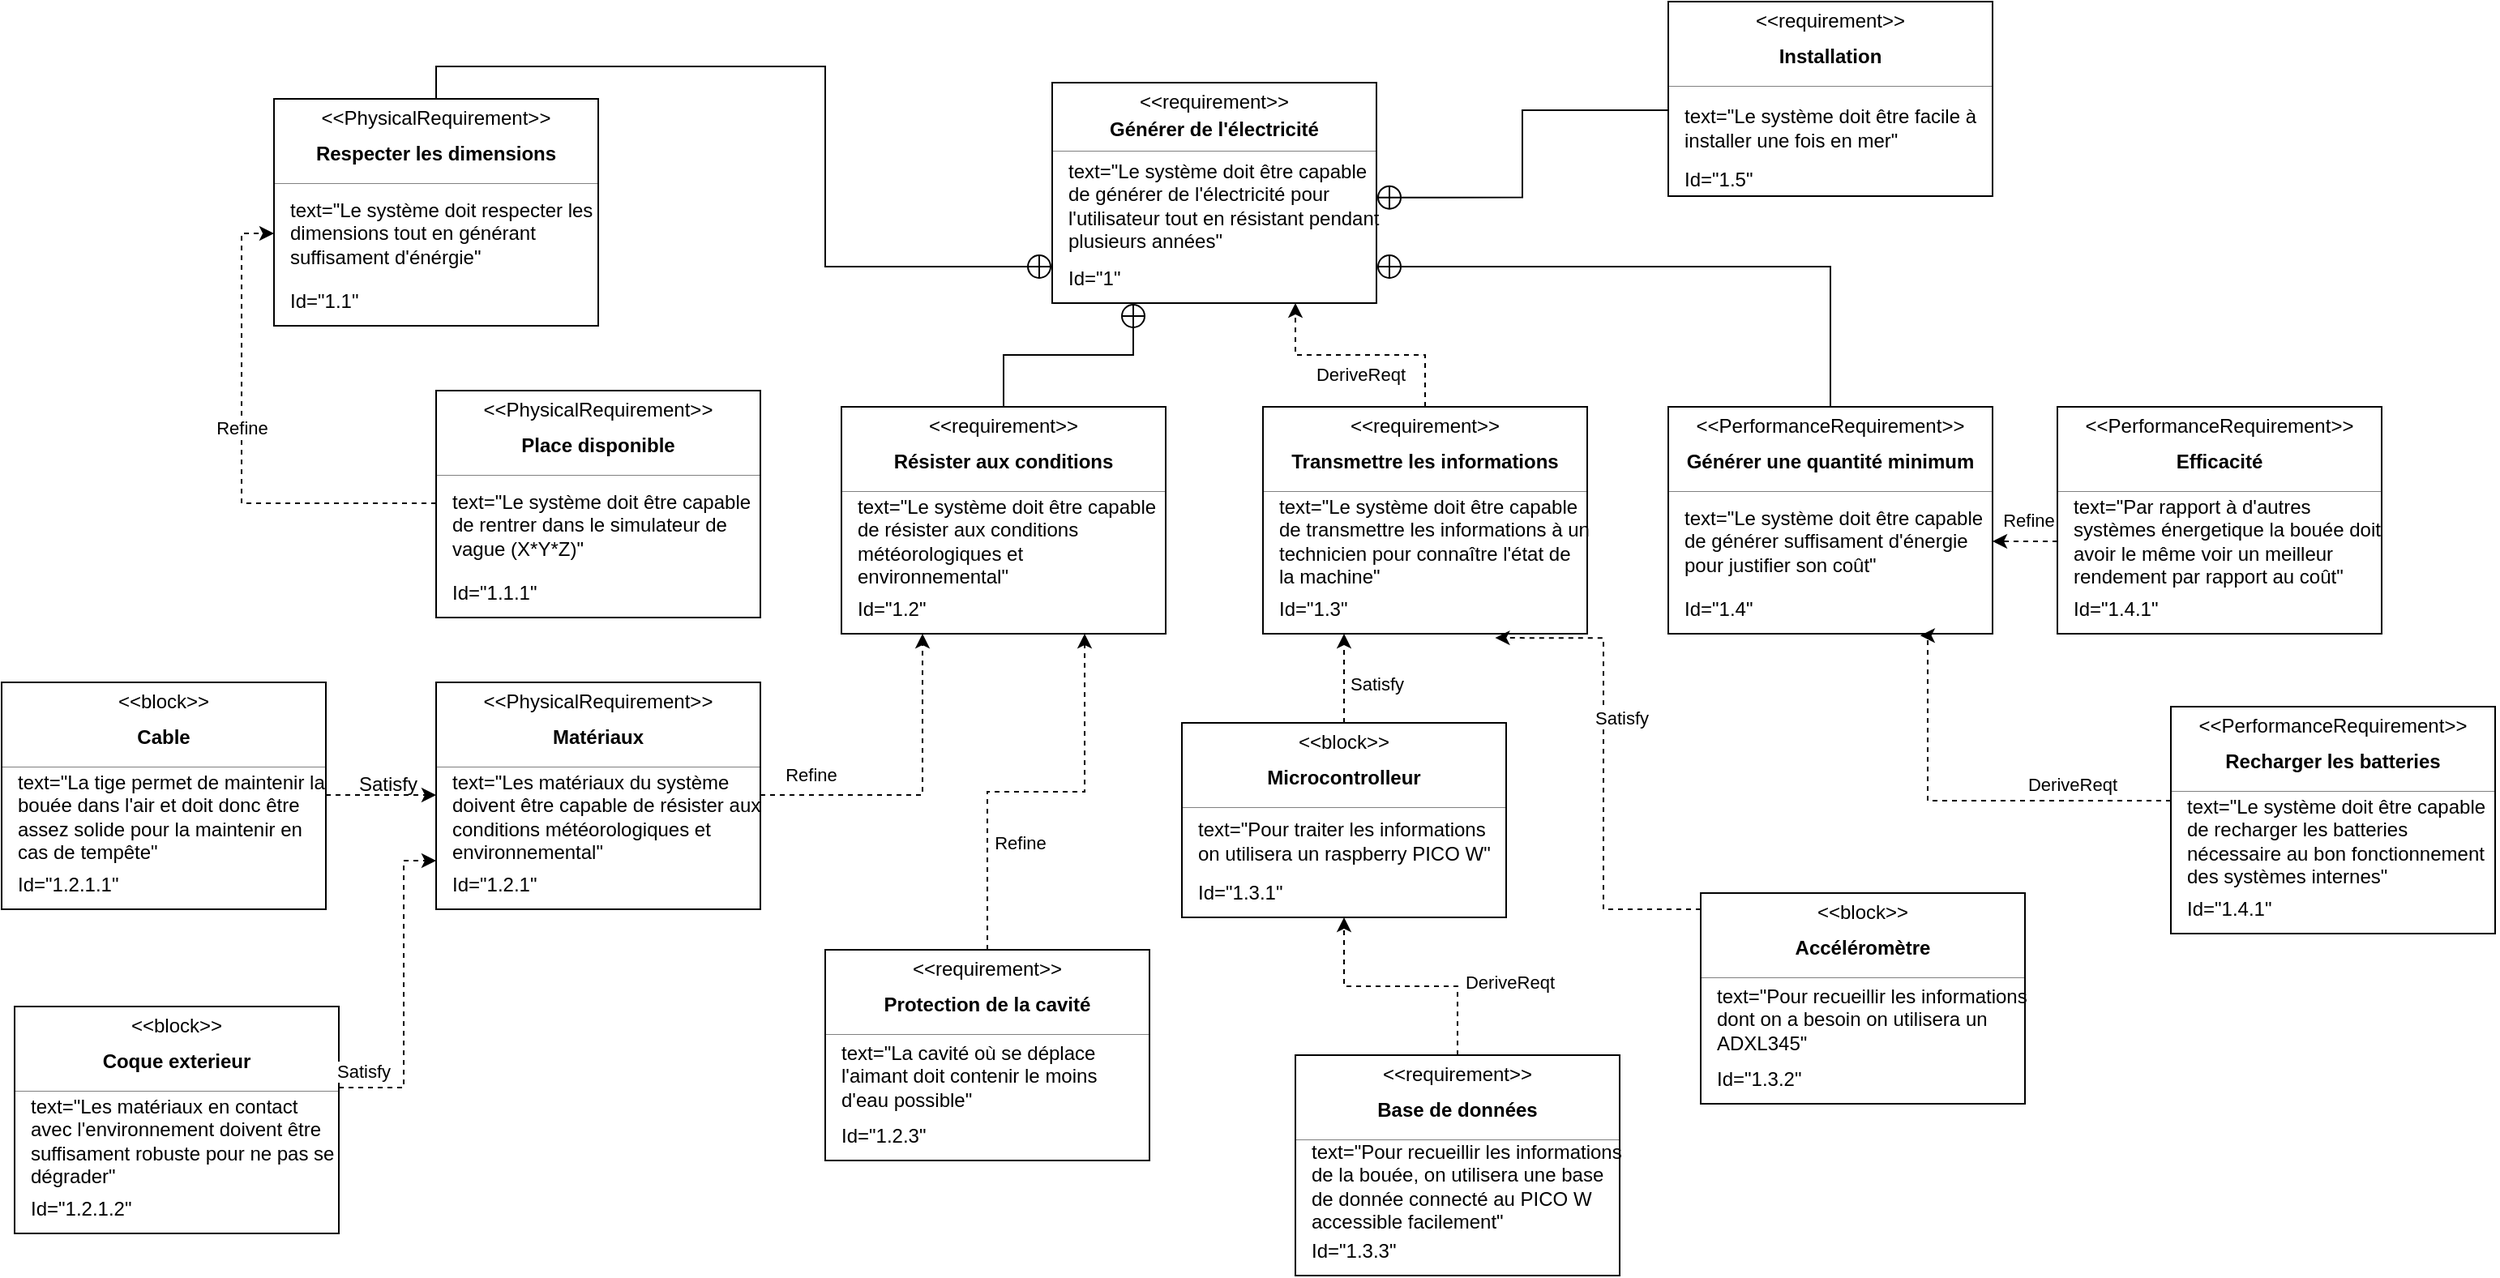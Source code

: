 <mxfile version="26.2.4">
  <diagram name="Page-1" id="YE_HQxmWjEO1Y7BAYPPF">
    <mxGraphModel dx="2788" dy="975" grid="1" gridSize="10" guides="1" tooltips="1" connect="1" arrows="1" fold="1" page="1" pageScale="1" pageWidth="827" pageHeight="1169" math="0" shadow="0">
      <root>
        <mxCell id="0" />
        <mxCell id="1" parent="0" />
        <mxCell id="1VgsUQ58sX3mkb50u65D-6" value="" style="fontStyle=1;align=center;verticalAlign=middle;childLayout=stackLayout;horizontal=1;horizontalStack=0;resizeParent=1;resizeParentMax=0;resizeLast=0;marginBottom=0;" parent="1" vertex="1">
          <mxGeometry x="280" y="50" width="200" height="136" as="geometry" />
        </mxCell>
        <mxCell id="1VgsUQ58sX3mkb50u65D-7" value="&amp;lt;&amp;lt;requirement&amp;gt;&amp;gt;" style="html=1;align=center;spacing=0;verticalAlign=middle;strokeColor=none;fillColor=none;whiteSpace=wrap;spacingTop=3;" parent="1VgsUQ58sX3mkb50u65D-6" vertex="1">
          <mxGeometry width="200" height="20" as="geometry" />
        </mxCell>
        <mxCell id="1VgsUQ58sX3mkb50u65D-8" value="Générer de l&#39;électricité" style="html=1;align=center;spacing=0;verticalAlign=middle;strokeColor=none;fillColor=none;whiteSpace=wrap;fontStyle=1" parent="1VgsUQ58sX3mkb50u65D-6" vertex="1">
          <mxGeometry y="20" width="200" height="18" as="geometry" />
        </mxCell>
        <mxCell id="1VgsUQ58sX3mkb50u65D-9" value="" style="line;strokeWidth=0.25;fillColor=none;align=left;verticalAlign=middle;spacingTop=-1;spacingLeft=3;spacingRight=3;rotatable=0;labelPosition=right;points=[];portConstraint=eastwest;" parent="1VgsUQ58sX3mkb50u65D-6" vertex="1">
          <mxGeometry y="38" width="200" height="8" as="geometry" />
        </mxCell>
        <mxCell id="1VgsUQ58sX3mkb50u65D-10" value="text=&quot;Le système doit être capable de générer de l&#39;électricité pour l&#39;utilisateur tout en résistant pendant plusieurs années&quot;" style="html=1;align=left;spacing=0;verticalAlign=middle;strokeColor=none;fillColor=none;whiteSpace=wrap;spacingLeft=10;" parent="1VgsUQ58sX3mkb50u65D-6" vertex="1">
          <mxGeometry y="46" width="200" height="60" as="geometry" />
        </mxCell>
        <mxCell id="1VgsUQ58sX3mkb50u65D-11" value="Id=&quot;1&quot;" style="html=1;align=left;spacing=0;verticalAlign=middle;strokeColor=none;fillColor=none;whiteSpace=wrap;spacingLeft=10;" parent="1VgsUQ58sX3mkb50u65D-6" vertex="1">
          <mxGeometry y="106" width="200" height="30" as="geometry" />
        </mxCell>
        <mxCell id="1VgsUQ58sX3mkb50u65D-12" value="" style="html=1;align=center;spacing=0;verticalAlign=middle;strokeColor=none;fillColor=none;whiteSpace=wrap;" parent="1VgsUQ58sX3mkb50u65D-6" vertex="1">
          <mxGeometry y="136" width="200" as="geometry" />
        </mxCell>
        <mxCell id="1VgsUQ58sX3mkb50u65D-13" value="" style="fontStyle=1;align=center;verticalAlign=middle;childLayout=stackLayout;horizontal=1;horizontalStack=0;resizeParent=1;resizeParentMax=0;resizeLast=0;marginBottom=0;" parent="1" vertex="1">
          <mxGeometry x="150" y="250" width="200" height="140" as="geometry" />
        </mxCell>
        <mxCell id="1VgsUQ58sX3mkb50u65D-14" value="&amp;lt;&amp;lt;requirement&amp;gt;&amp;gt;" style="html=1;align=center;spacing=0;verticalAlign=middle;strokeColor=none;fillColor=none;whiteSpace=wrap;spacingTop=3;" parent="1VgsUQ58sX3mkb50u65D-13" vertex="1">
          <mxGeometry width="200" height="20" as="geometry" />
        </mxCell>
        <mxCell id="1VgsUQ58sX3mkb50u65D-15" value="Résister aux conditions" style="html=1;align=center;spacing=0;verticalAlign=middle;strokeColor=none;fillColor=none;whiteSpace=wrap;fontStyle=1" parent="1VgsUQ58sX3mkb50u65D-13" vertex="1">
          <mxGeometry y="20" width="200" height="28" as="geometry" />
        </mxCell>
        <mxCell id="1VgsUQ58sX3mkb50u65D-16" value="" style="line;strokeWidth=0.25;fillColor=none;align=left;verticalAlign=middle;spacingTop=-1;spacingLeft=3;spacingRight=3;rotatable=0;labelPosition=right;points=[];portConstraint=eastwest;" parent="1VgsUQ58sX3mkb50u65D-13" vertex="1">
          <mxGeometry y="48" width="200" height="8" as="geometry" />
        </mxCell>
        <mxCell id="1VgsUQ58sX3mkb50u65D-17" value="text=&quot;Le système doit être capable de résister aux conditions météorologiques et environnemental&quot;" style="html=1;align=left;spacing=0;verticalAlign=middle;strokeColor=none;fillColor=none;whiteSpace=wrap;spacingLeft=10;" parent="1VgsUQ58sX3mkb50u65D-13" vertex="1">
          <mxGeometry y="56" width="200" height="54" as="geometry" />
        </mxCell>
        <mxCell id="1VgsUQ58sX3mkb50u65D-18" value="Id=&quot;1.2&quot;" style="html=1;align=left;spacing=0;verticalAlign=middle;strokeColor=none;fillColor=none;whiteSpace=wrap;spacingLeft=10;" parent="1VgsUQ58sX3mkb50u65D-13" vertex="1">
          <mxGeometry y="110" width="200" height="30" as="geometry" />
        </mxCell>
        <mxCell id="1VgsUQ58sX3mkb50u65D-19" value="" style="html=1;align=center;spacing=0;verticalAlign=middle;strokeColor=none;fillColor=none;whiteSpace=wrap;" parent="1VgsUQ58sX3mkb50u65D-13" vertex="1">
          <mxGeometry y="140" width="200" as="geometry" />
        </mxCell>
        <mxCell id="1VgsUQ58sX3mkb50u65D-20" value="" style="fontStyle=1;align=center;verticalAlign=middle;childLayout=stackLayout;horizontal=1;horizontalStack=0;resizeParent=1;resizeParentMax=0;resizeLast=0;marginBottom=0;" parent="1" vertex="1">
          <mxGeometry x="410" y="250" width="200" height="140" as="geometry" />
        </mxCell>
        <mxCell id="1VgsUQ58sX3mkb50u65D-21" value="&amp;lt;&amp;lt;requirement&amp;gt;&amp;gt;" style="html=1;align=center;spacing=0;verticalAlign=middle;strokeColor=none;fillColor=none;whiteSpace=wrap;spacingTop=3;" parent="1VgsUQ58sX3mkb50u65D-20" vertex="1">
          <mxGeometry width="200" height="20" as="geometry" />
        </mxCell>
        <mxCell id="1VgsUQ58sX3mkb50u65D-22" value="Transmettre les informations" style="html=1;align=center;spacing=0;verticalAlign=middle;strokeColor=none;fillColor=none;whiteSpace=wrap;fontStyle=1" parent="1VgsUQ58sX3mkb50u65D-20" vertex="1">
          <mxGeometry y="20" width="200" height="28" as="geometry" />
        </mxCell>
        <mxCell id="1VgsUQ58sX3mkb50u65D-23" value="" style="line;strokeWidth=0.25;fillColor=none;align=left;verticalAlign=middle;spacingTop=-1;spacingLeft=3;spacingRight=3;rotatable=0;labelPosition=right;points=[];portConstraint=eastwest;" parent="1VgsUQ58sX3mkb50u65D-20" vertex="1">
          <mxGeometry y="48" width="200" height="8" as="geometry" />
        </mxCell>
        <mxCell id="1VgsUQ58sX3mkb50u65D-24" value="text=&quot;Le système doit être capable de transmettre les informations à un technicien pour connaître l&#39;état de la machine&quot;" style="html=1;align=left;spacing=0;verticalAlign=middle;strokeColor=none;fillColor=none;whiteSpace=wrap;spacingLeft=10;" parent="1VgsUQ58sX3mkb50u65D-20" vertex="1">
          <mxGeometry y="56" width="200" height="54" as="geometry" />
        </mxCell>
        <mxCell id="1VgsUQ58sX3mkb50u65D-25" value="Id=&quot;1.3&quot;" style="html=1;align=left;spacing=0;verticalAlign=middle;strokeColor=none;fillColor=none;whiteSpace=wrap;spacingLeft=10;" parent="1VgsUQ58sX3mkb50u65D-20" vertex="1">
          <mxGeometry y="110" width="200" height="30" as="geometry" />
        </mxCell>
        <mxCell id="1VgsUQ58sX3mkb50u65D-26" value="" style="html=1;align=center;spacing=0;verticalAlign=middle;strokeColor=none;fillColor=none;whiteSpace=wrap;" parent="1VgsUQ58sX3mkb50u65D-20" vertex="1">
          <mxGeometry y="140" width="200" as="geometry" />
        </mxCell>
        <mxCell id="1VgsUQ58sX3mkb50u65D-27" value="" style="fontStyle=1;align=center;verticalAlign=middle;childLayout=stackLayout;horizontal=1;horizontalStack=0;resizeParent=1;resizeParentMax=0;resizeLast=0;marginBottom=0;" parent="1" vertex="1">
          <mxGeometry x="660" y="250" width="200" height="140" as="geometry" />
        </mxCell>
        <mxCell id="1VgsUQ58sX3mkb50u65D-28" value="&amp;lt;&amp;lt;PerformanceRequirement&amp;gt;&amp;gt;" style="html=1;align=center;spacing=0;verticalAlign=middle;strokeColor=none;fillColor=none;whiteSpace=wrap;spacingTop=3;" parent="1VgsUQ58sX3mkb50u65D-27" vertex="1">
          <mxGeometry width="200" height="20" as="geometry" />
        </mxCell>
        <mxCell id="1VgsUQ58sX3mkb50u65D-29" value="Générer une quantité minimum" style="html=1;align=center;spacing=0;verticalAlign=middle;strokeColor=none;fillColor=none;whiteSpace=wrap;fontStyle=1" parent="1VgsUQ58sX3mkb50u65D-27" vertex="1">
          <mxGeometry y="20" width="200" height="28" as="geometry" />
        </mxCell>
        <mxCell id="1VgsUQ58sX3mkb50u65D-30" value="" style="line;strokeWidth=0.25;fillColor=none;align=left;verticalAlign=middle;spacingTop=-1;spacingLeft=3;spacingRight=3;rotatable=0;labelPosition=right;points=[];portConstraint=eastwest;" parent="1VgsUQ58sX3mkb50u65D-27" vertex="1">
          <mxGeometry y="48" width="200" height="8" as="geometry" />
        </mxCell>
        <mxCell id="1VgsUQ58sX3mkb50u65D-31" value="text=&quot;Le système doit être capable de générer suffisament d&#39;énergie pour justifier son coût&quot;" style="html=1;align=left;spacing=0;verticalAlign=middle;strokeColor=none;fillColor=none;whiteSpace=wrap;spacingLeft=10;" parent="1VgsUQ58sX3mkb50u65D-27" vertex="1">
          <mxGeometry y="56" width="200" height="54" as="geometry" />
        </mxCell>
        <mxCell id="1VgsUQ58sX3mkb50u65D-32" value="Id=&quot;1.4&quot;" style="html=1;align=left;spacing=0;verticalAlign=middle;strokeColor=none;fillColor=none;whiteSpace=wrap;spacingLeft=10;" parent="1VgsUQ58sX3mkb50u65D-27" vertex="1">
          <mxGeometry y="110" width="200" height="30" as="geometry" />
        </mxCell>
        <mxCell id="1VgsUQ58sX3mkb50u65D-33" value="" style="html=1;align=center;spacing=0;verticalAlign=middle;strokeColor=none;fillColor=none;whiteSpace=wrap;" parent="1VgsUQ58sX3mkb50u65D-27" vertex="1">
          <mxGeometry y="140" width="200" as="geometry" />
        </mxCell>
        <mxCell id="1VgsUQ58sX3mkb50u65D-34" value="" style="fontStyle=1;align=center;verticalAlign=middle;childLayout=stackLayout;horizontal=1;horizontalStack=0;resizeParent=1;resizeParentMax=0;resizeLast=0;marginBottom=0;" parent="1" vertex="1">
          <mxGeometry x="-200" y="60" width="200" height="140" as="geometry" />
        </mxCell>
        <mxCell id="1VgsUQ58sX3mkb50u65D-35" value="&amp;lt;&amp;lt;PhysicalRequirement&amp;gt;&amp;gt;" style="html=1;align=center;spacing=0;verticalAlign=middle;strokeColor=none;fillColor=none;whiteSpace=wrap;spacingTop=3;" parent="1VgsUQ58sX3mkb50u65D-34" vertex="1">
          <mxGeometry width="200" height="20" as="geometry" />
        </mxCell>
        <mxCell id="1VgsUQ58sX3mkb50u65D-36" value="Respecter les dimensions" style="html=1;align=center;spacing=0;verticalAlign=middle;strokeColor=none;fillColor=none;whiteSpace=wrap;fontStyle=1" parent="1VgsUQ58sX3mkb50u65D-34" vertex="1">
          <mxGeometry y="20" width="200" height="28" as="geometry" />
        </mxCell>
        <mxCell id="1VgsUQ58sX3mkb50u65D-37" value="" style="line;strokeWidth=0.25;fillColor=none;align=left;verticalAlign=middle;spacingTop=-1;spacingLeft=3;spacingRight=3;rotatable=0;labelPosition=right;points=[];portConstraint=eastwest;" parent="1VgsUQ58sX3mkb50u65D-34" vertex="1">
          <mxGeometry y="48" width="200" height="8" as="geometry" />
        </mxCell>
        <mxCell id="1VgsUQ58sX3mkb50u65D-38" value="text=&quot;Le système doit respecter les dimensions tout en générant suffisament d&#39;énérgie&quot;" style="html=1;align=left;spacing=0;verticalAlign=middle;strokeColor=none;fillColor=none;whiteSpace=wrap;spacingLeft=10;" parent="1VgsUQ58sX3mkb50u65D-34" vertex="1">
          <mxGeometry y="56" width="200" height="54" as="geometry" />
        </mxCell>
        <mxCell id="1VgsUQ58sX3mkb50u65D-39" value="Id=&quot;1.1&quot;" style="html=1;align=left;spacing=0;verticalAlign=middle;strokeColor=none;fillColor=none;whiteSpace=wrap;spacingLeft=10;" parent="1VgsUQ58sX3mkb50u65D-34" vertex="1">
          <mxGeometry y="110" width="200" height="30" as="geometry" />
        </mxCell>
        <mxCell id="1VgsUQ58sX3mkb50u65D-40" value="" style="html=1;align=center;spacing=0;verticalAlign=middle;strokeColor=none;fillColor=none;whiteSpace=wrap;" parent="1VgsUQ58sX3mkb50u65D-34" vertex="1">
          <mxGeometry y="140" width="200" as="geometry" />
        </mxCell>
        <mxCell id="1VgsUQ58sX3mkb50u65D-46" style="edgeStyle=orthogonalEdgeStyle;rounded=0;orthogonalLoop=1;jettySize=auto;html=1;exitX=0.5;exitY=0;exitDx=0;exitDy=0;entryX=0;entryY=0.25;entryDx=0;entryDy=0;endArrow=circlePlus;endFill=0;" parent="1" source="1VgsUQ58sX3mkb50u65D-35" target="1VgsUQ58sX3mkb50u65D-11" edge="1">
          <mxGeometry relative="1" as="geometry" />
        </mxCell>
        <mxCell id="1VgsUQ58sX3mkb50u65D-47" style="edgeStyle=orthogonalEdgeStyle;rounded=0;orthogonalLoop=1;jettySize=auto;html=1;exitX=0.5;exitY=0;exitDx=0;exitDy=0;entryX=1;entryY=0.25;entryDx=0;entryDy=0;endArrow=circlePlus;endFill=0;" parent="1" source="1VgsUQ58sX3mkb50u65D-28" target="1VgsUQ58sX3mkb50u65D-11" edge="1">
          <mxGeometry relative="1" as="geometry" />
        </mxCell>
        <mxCell id="1VgsUQ58sX3mkb50u65D-48" style="edgeStyle=orthogonalEdgeStyle;rounded=0;orthogonalLoop=1;jettySize=auto;html=1;exitX=0.5;exitY=0;exitDx=0;exitDy=0;entryX=0.75;entryY=1;entryDx=0;entryDy=0;endArrow=classic;endFill=1;dashed=1;" parent="1" source="1VgsUQ58sX3mkb50u65D-21" target="1VgsUQ58sX3mkb50u65D-11" edge="1">
          <mxGeometry relative="1" as="geometry" />
        </mxCell>
        <mxCell id="1VgsUQ58sX3mkb50u65D-50" value="DeriveReqt" style="edgeLabel;html=1;align=center;verticalAlign=middle;resizable=0;points=[];" parent="1VgsUQ58sX3mkb50u65D-48" vertex="1" connectable="0">
          <mxGeometry x="0.333" y="2" relative="1" as="geometry">
            <mxPoint x="24" y="10" as="offset" />
          </mxGeometry>
        </mxCell>
        <mxCell id="1VgsUQ58sX3mkb50u65D-49" style="edgeStyle=orthogonalEdgeStyle;rounded=0;orthogonalLoop=1;jettySize=auto;html=1;exitX=0.5;exitY=0;exitDx=0;exitDy=0;entryX=0.25;entryY=1;entryDx=0;entryDy=0;endArrow=circlePlus;endFill=0;" parent="1" source="1VgsUQ58sX3mkb50u65D-14" target="1VgsUQ58sX3mkb50u65D-11" edge="1">
          <mxGeometry relative="1" as="geometry" />
        </mxCell>
        <mxCell id="1VgsUQ58sX3mkb50u65D-51" value="" style="fontStyle=1;align=center;verticalAlign=middle;childLayout=stackLayout;horizontal=1;horizontalStack=0;resizeParent=1;resizeParentMax=0;resizeLast=0;marginBottom=0;" parent="1" vertex="1">
          <mxGeometry x="660" width="200" height="120" as="geometry" />
        </mxCell>
        <mxCell id="1VgsUQ58sX3mkb50u65D-52" value="&amp;lt;&amp;lt;requirement&amp;gt;&amp;gt;" style="html=1;align=center;spacing=0;verticalAlign=middle;strokeColor=none;fillColor=none;whiteSpace=wrap;spacingTop=3;" parent="1VgsUQ58sX3mkb50u65D-51" vertex="1">
          <mxGeometry width="200" height="20" as="geometry" />
        </mxCell>
        <mxCell id="1VgsUQ58sX3mkb50u65D-53" value="Installation" style="html=1;align=center;spacing=0;verticalAlign=middle;strokeColor=none;fillColor=none;whiteSpace=wrap;fontStyle=1" parent="1VgsUQ58sX3mkb50u65D-51" vertex="1">
          <mxGeometry y="20" width="200" height="28" as="geometry" />
        </mxCell>
        <mxCell id="1VgsUQ58sX3mkb50u65D-54" value="" style="line;strokeWidth=0.25;fillColor=none;align=left;verticalAlign=middle;spacingTop=-1;spacingLeft=3;spacingRight=3;rotatable=0;labelPosition=right;points=[];portConstraint=eastwest;" parent="1VgsUQ58sX3mkb50u65D-51" vertex="1">
          <mxGeometry y="48" width="200" height="8" as="geometry" />
        </mxCell>
        <mxCell id="1VgsUQ58sX3mkb50u65D-55" value="text=&quot;Le système doit être facile à installer une fois en mer&quot;" style="html=1;align=left;spacing=0;verticalAlign=middle;strokeColor=none;fillColor=none;whiteSpace=wrap;spacingLeft=10;" parent="1VgsUQ58sX3mkb50u65D-51" vertex="1">
          <mxGeometry y="56" width="200" height="44" as="geometry" />
        </mxCell>
        <mxCell id="1VgsUQ58sX3mkb50u65D-56" value="Id=&quot;1.5&quot;" style="html=1;align=left;spacing=0;verticalAlign=middle;strokeColor=none;fillColor=none;whiteSpace=wrap;spacingLeft=10;" parent="1VgsUQ58sX3mkb50u65D-51" vertex="1">
          <mxGeometry y="100" width="200" height="20" as="geometry" />
        </mxCell>
        <mxCell id="1VgsUQ58sX3mkb50u65D-57" value="" style="html=1;align=center;spacing=0;verticalAlign=middle;strokeColor=none;fillColor=none;whiteSpace=wrap;" parent="1VgsUQ58sX3mkb50u65D-51" vertex="1">
          <mxGeometry y="120" width="200" as="geometry" />
        </mxCell>
        <mxCell id="1VgsUQ58sX3mkb50u65D-58" style="edgeStyle=orthogonalEdgeStyle;rounded=0;orthogonalLoop=1;jettySize=auto;html=1;exitX=0;exitY=0.25;exitDx=0;exitDy=0;entryX=1;entryY=0.414;entryDx=0;entryDy=0;entryPerimeter=0;endArrow=circlePlus;endFill=0;" parent="1" source="1VgsUQ58sX3mkb50u65D-55" target="1VgsUQ58sX3mkb50u65D-10" edge="1">
          <mxGeometry relative="1" as="geometry" />
        </mxCell>
        <mxCell id="1VgsUQ58sX3mkb50u65D-59" value="" style="fontStyle=1;align=center;verticalAlign=middle;childLayout=stackLayout;horizontal=1;horizontalStack=0;resizeParent=1;resizeParentMax=0;resizeLast=0;marginBottom=0;" parent="1" vertex="1">
          <mxGeometry x="-100" y="240" width="200" height="140" as="geometry" />
        </mxCell>
        <mxCell id="1VgsUQ58sX3mkb50u65D-60" value="&amp;lt;&amp;lt;PhysicalRequirement&amp;gt;&amp;gt;" style="html=1;align=center;spacing=0;verticalAlign=middle;strokeColor=none;fillColor=none;whiteSpace=wrap;spacingTop=3;" parent="1VgsUQ58sX3mkb50u65D-59" vertex="1">
          <mxGeometry width="200" height="20" as="geometry" />
        </mxCell>
        <mxCell id="1VgsUQ58sX3mkb50u65D-61" value="Place disponible" style="html=1;align=center;spacing=0;verticalAlign=middle;strokeColor=none;fillColor=none;whiteSpace=wrap;fontStyle=1" parent="1VgsUQ58sX3mkb50u65D-59" vertex="1">
          <mxGeometry y="20" width="200" height="28" as="geometry" />
        </mxCell>
        <mxCell id="1VgsUQ58sX3mkb50u65D-62" value="" style="line;strokeWidth=0.25;fillColor=none;align=left;verticalAlign=middle;spacingTop=-1;spacingLeft=3;spacingRight=3;rotatable=0;labelPosition=right;points=[];portConstraint=eastwest;" parent="1VgsUQ58sX3mkb50u65D-59" vertex="1">
          <mxGeometry y="48" width="200" height="8" as="geometry" />
        </mxCell>
        <mxCell id="1VgsUQ58sX3mkb50u65D-63" value="text=&quot;Le système doit être capable de rentrer dans le simulateur de vague (X*Y*Z)&quot;" style="html=1;align=left;spacing=0;verticalAlign=middle;strokeColor=none;fillColor=none;whiteSpace=wrap;spacingLeft=10;" parent="1VgsUQ58sX3mkb50u65D-59" vertex="1">
          <mxGeometry y="56" width="200" height="54" as="geometry" />
        </mxCell>
        <mxCell id="1VgsUQ58sX3mkb50u65D-64" value="Id=&quot;1.1.1&quot;" style="html=1;align=left;spacing=0;verticalAlign=middle;strokeColor=none;fillColor=none;whiteSpace=wrap;spacingLeft=10;" parent="1VgsUQ58sX3mkb50u65D-59" vertex="1">
          <mxGeometry y="110" width="200" height="30" as="geometry" />
        </mxCell>
        <mxCell id="1VgsUQ58sX3mkb50u65D-65" value="" style="html=1;align=center;spacing=0;verticalAlign=middle;strokeColor=none;fillColor=none;whiteSpace=wrap;" parent="1VgsUQ58sX3mkb50u65D-59" vertex="1">
          <mxGeometry y="140" width="200" as="geometry" />
        </mxCell>
        <mxCell id="1VgsUQ58sX3mkb50u65D-66" style="edgeStyle=orthogonalEdgeStyle;rounded=0;orthogonalLoop=1;jettySize=auto;html=1;entryX=0;entryY=0.5;entryDx=0;entryDy=0;dashed=1;exitX=0;exitY=0.25;exitDx=0;exitDy=0;" parent="1" source="1VgsUQ58sX3mkb50u65D-63" target="1VgsUQ58sX3mkb50u65D-38" edge="1">
          <mxGeometry relative="1" as="geometry" />
        </mxCell>
        <mxCell id="1VgsUQ58sX3mkb50u65D-67" value="Refine" style="edgeLabel;html=1;align=center;verticalAlign=middle;resizable=0;points=[];" parent="1VgsUQ58sX3mkb50u65D-66" vertex="1" connectable="0">
          <mxGeometry x="0.006" relative="1" as="geometry">
            <mxPoint y="-13" as="offset" />
          </mxGeometry>
        </mxCell>
        <mxCell id="1VgsUQ58sX3mkb50u65D-68" value="" style="fontStyle=1;align=center;verticalAlign=middle;childLayout=stackLayout;horizontal=1;horizontalStack=0;resizeParent=1;resizeParentMax=0;resizeLast=0;marginBottom=0;" parent="1" vertex="1">
          <mxGeometry x="-100" y="420" width="200" height="140" as="geometry" />
        </mxCell>
        <mxCell id="1VgsUQ58sX3mkb50u65D-69" value="&amp;lt;&amp;lt;PhysicalRequirement&amp;gt;&amp;gt;" style="html=1;align=center;spacing=0;verticalAlign=middle;strokeColor=none;fillColor=none;whiteSpace=wrap;spacingTop=3;" parent="1VgsUQ58sX3mkb50u65D-68" vertex="1">
          <mxGeometry width="200" height="20" as="geometry" />
        </mxCell>
        <mxCell id="1VgsUQ58sX3mkb50u65D-70" value="Matériaux" style="html=1;align=center;spacing=0;verticalAlign=middle;strokeColor=none;fillColor=none;whiteSpace=wrap;fontStyle=1" parent="1VgsUQ58sX3mkb50u65D-68" vertex="1">
          <mxGeometry y="20" width="200" height="28" as="geometry" />
        </mxCell>
        <mxCell id="1VgsUQ58sX3mkb50u65D-71" value="" style="line;strokeWidth=0.25;fillColor=none;align=left;verticalAlign=middle;spacingTop=-1;spacingLeft=3;spacingRight=3;rotatable=0;labelPosition=right;points=[];portConstraint=eastwest;" parent="1VgsUQ58sX3mkb50u65D-68" vertex="1">
          <mxGeometry y="48" width="200" height="8" as="geometry" />
        </mxCell>
        <mxCell id="1VgsUQ58sX3mkb50u65D-72" value="text=&quot;Les matériaux du système doivent être capable de résister aux conditions météorologiques et environnemental&quot;" style="html=1;align=left;spacing=0;verticalAlign=middle;strokeColor=none;fillColor=none;whiteSpace=wrap;spacingLeft=10;" parent="1VgsUQ58sX3mkb50u65D-68" vertex="1">
          <mxGeometry y="56" width="200" height="54" as="geometry" />
        </mxCell>
        <mxCell id="1VgsUQ58sX3mkb50u65D-73" value="Id=&quot;1.2.1&quot;" style="html=1;align=left;spacing=0;verticalAlign=middle;strokeColor=none;fillColor=none;whiteSpace=wrap;spacingLeft=10;" parent="1VgsUQ58sX3mkb50u65D-68" vertex="1">
          <mxGeometry y="110" width="200" height="30" as="geometry" />
        </mxCell>
        <mxCell id="1VgsUQ58sX3mkb50u65D-74" value="" style="html=1;align=center;spacing=0;verticalAlign=middle;strokeColor=none;fillColor=none;whiteSpace=wrap;" parent="1VgsUQ58sX3mkb50u65D-68" vertex="1">
          <mxGeometry y="140" width="200" as="geometry" />
        </mxCell>
        <mxCell id="1VgsUQ58sX3mkb50u65D-84" style="edgeStyle=orthogonalEdgeStyle;rounded=0;orthogonalLoop=1;jettySize=auto;html=1;exitX=1;exitY=0.25;exitDx=0;exitDy=0;entryX=0.25;entryY=1;entryDx=0;entryDy=0;dashed=1;" parent="1" source="1VgsUQ58sX3mkb50u65D-72" target="1VgsUQ58sX3mkb50u65D-18" edge="1">
          <mxGeometry relative="1" as="geometry" />
        </mxCell>
        <mxCell id="1VgsUQ58sX3mkb50u65D-102" value="Refine" style="edgeLabel;html=1;align=center;verticalAlign=middle;resizable=0;points=[];" parent="1VgsUQ58sX3mkb50u65D-84" vertex="1" connectable="0">
          <mxGeometry x="-0.687" y="-2" relative="1" as="geometry">
            <mxPoint y="-15" as="offset" />
          </mxGeometry>
        </mxCell>
        <mxCell id="1VgsUQ58sX3mkb50u65D-86" value="" style="fontStyle=1;align=center;verticalAlign=middle;childLayout=stackLayout;horizontal=1;horizontalStack=0;resizeParent=1;resizeParentMax=0;resizeLast=0;marginBottom=0;" parent="1" vertex="1">
          <mxGeometry x="-368" y="420" width="200" height="140" as="geometry" />
        </mxCell>
        <mxCell id="1VgsUQ58sX3mkb50u65D-87" value="&amp;lt;&amp;lt;block&lt;span style=&quot;background-color: transparent; color: light-dark(rgb(0, 0, 0), rgb(255, 255, 255));&quot;&gt;&amp;gt;&amp;gt;&lt;/span&gt;" style="html=1;align=center;spacing=0;verticalAlign=middle;strokeColor=none;fillColor=none;whiteSpace=wrap;spacingTop=3;" parent="1VgsUQ58sX3mkb50u65D-86" vertex="1">
          <mxGeometry width="200" height="20" as="geometry" />
        </mxCell>
        <mxCell id="1VgsUQ58sX3mkb50u65D-88" value="Cable" style="html=1;align=center;spacing=0;verticalAlign=middle;strokeColor=none;fillColor=none;whiteSpace=wrap;fontStyle=1" parent="1VgsUQ58sX3mkb50u65D-86" vertex="1">
          <mxGeometry y="20" width="200" height="28" as="geometry" />
        </mxCell>
        <mxCell id="1VgsUQ58sX3mkb50u65D-89" value="" style="line;strokeWidth=0.25;fillColor=none;align=left;verticalAlign=middle;spacingTop=-1;spacingLeft=3;spacingRight=3;rotatable=0;labelPosition=right;points=[];portConstraint=eastwest;" parent="1VgsUQ58sX3mkb50u65D-86" vertex="1">
          <mxGeometry y="48" width="200" height="8" as="geometry" />
        </mxCell>
        <mxCell id="1VgsUQ58sX3mkb50u65D-90" value="text=&quot;La tige permet de maintenir la bouée dans l&#39;air et doit donc être assez solide pour la maintenir en cas de tempête&quot;" style="html=1;align=left;spacing=0;verticalAlign=middle;strokeColor=none;fillColor=none;whiteSpace=wrap;spacingLeft=10;" parent="1VgsUQ58sX3mkb50u65D-86" vertex="1">
          <mxGeometry y="56" width="200" height="54" as="geometry" />
        </mxCell>
        <mxCell id="1VgsUQ58sX3mkb50u65D-91" value="Id=&quot;1.2.1.1&quot;" style="html=1;align=left;spacing=0;verticalAlign=middle;strokeColor=none;fillColor=none;whiteSpace=wrap;spacingLeft=10;" parent="1VgsUQ58sX3mkb50u65D-86" vertex="1">
          <mxGeometry y="110" width="200" height="30" as="geometry" />
        </mxCell>
        <mxCell id="1VgsUQ58sX3mkb50u65D-92" value="" style="html=1;align=center;spacing=0;verticalAlign=middle;strokeColor=none;fillColor=none;whiteSpace=wrap;" parent="1VgsUQ58sX3mkb50u65D-86" vertex="1">
          <mxGeometry y="140" width="200" as="geometry" />
        </mxCell>
        <mxCell id="1VgsUQ58sX3mkb50u65D-93" value="" style="fontStyle=1;align=center;verticalAlign=middle;childLayout=stackLayout;horizontal=1;horizontalStack=0;resizeParent=1;resizeParentMax=0;resizeLast=0;marginBottom=0;" parent="1" vertex="1">
          <mxGeometry x="-360" y="620" width="200" height="140" as="geometry" />
        </mxCell>
        <mxCell id="1VgsUQ58sX3mkb50u65D-94" value="&amp;lt;&amp;lt;block&amp;gt;&amp;gt;" style="html=1;align=center;spacing=0;verticalAlign=middle;strokeColor=none;fillColor=none;whiteSpace=wrap;spacingTop=3;" parent="1VgsUQ58sX3mkb50u65D-93" vertex="1">
          <mxGeometry width="200" height="20" as="geometry" />
        </mxCell>
        <mxCell id="1VgsUQ58sX3mkb50u65D-95" value="Coque exterieur" style="html=1;align=center;spacing=0;verticalAlign=middle;strokeColor=none;fillColor=none;whiteSpace=wrap;fontStyle=1" parent="1VgsUQ58sX3mkb50u65D-93" vertex="1">
          <mxGeometry y="20" width="200" height="28" as="geometry" />
        </mxCell>
        <mxCell id="1VgsUQ58sX3mkb50u65D-96" value="" style="line;strokeWidth=0.25;fillColor=none;align=left;verticalAlign=middle;spacingTop=-1;spacingLeft=3;spacingRight=3;rotatable=0;labelPosition=right;points=[];portConstraint=eastwest;" parent="1VgsUQ58sX3mkb50u65D-93" vertex="1">
          <mxGeometry y="48" width="200" height="8" as="geometry" />
        </mxCell>
        <mxCell id="1VgsUQ58sX3mkb50u65D-97" value="text=&quot;Les matériaux en contact avec l&#39;environnement doivent être suffisament robuste pour ne pas se dégrader&quot;" style="html=1;align=left;spacing=0;verticalAlign=middle;strokeColor=none;fillColor=none;whiteSpace=wrap;spacingLeft=10;" parent="1VgsUQ58sX3mkb50u65D-93" vertex="1">
          <mxGeometry y="56" width="200" height="54" as="geometry" />
        </mxCell>
        <mxCell id="1VgsUQ58sX3mkb50u65D-98" value="Id=&quot;1.2.1.2&quot;" style="html=1;align=left;spacing=0;verticalAlign=middle;strokeColor=none;fillColor=none;whiteSpace=wrap;spacingLeft=10;" parent="1VgsUQ58sX3mkb50u65D-93" vertex="1">
          <mxGeometry y="110" width="200" height="30" as="geometry" />
        </mxCell>
        <mxCell id="1VgsUQ58sX3mkb50u65D-99" value="" style="html=1;align=center;spacing=0;verticalAlign=middle;strokeColor=none;fillColor=none;whiteSpace=wrap;" parent="1VgsUQ58sX3mkb50u65D-93" vertex="1">
          <mxGeometry y="140" width="200" as="geometry" />
        </mxCell>
        <mxCell id="1VgsUQ58sX3mkb50u65D-100" style="edgeStyle=orthogonalEdgeStyle;rounded=0;orthogonalLoop=1;jettySize=auto;html=1;exitX=1;exitY=0;exitDx=0;exitDy=0;entryX=0;entryY=0;entryDx=0;entryDy=0;dashed=1;" parent="1" source="1VgsUQ58sX3mkb50u65D-95" target="1VgsUQ58sX3mkb50u65D-73" edge="1">
          <mxGeometry relative="1" as="geometry">
            <Array as="points">
              <mxPoint x="-160" y="670" />
              <mxPoint x="-120" y="670" />
              <mxPoint x="-120" y="530" />
            </Array>
          </mxGeometry>
        </mxCell>
        <mxCell id="1VgsUQ58sX3mkb50u65D-107" value="Satisfy" style="edgeLabel;html=1;align=center;verticalAlign=middle;resizable=0;points=[];" parent="1VgsUQ58sX3mkb50u65D-100" vertex="1" connectable="0">
          <mxGeometry x="-0.523" y="-1" relative="1" as="geometry">
            <mxPoint x="-10" y="-11" as="offset" />
          </mxGeometry>
        </mxCell>
        <mxCell id="1VgsUQ58sX3mkb50u65D-101" style="edgeStyle=orthogonalEdgeStyle;rounded=0;orthogonalLoop=1;jettySize=auto;html=1;exitX=1;exitY=0.25;exitDx=0;exitDy=0;entryX=0;entryY=0.25;entryDx=0;entryDy=0;dashed=1;" parent="1" source="1VgsUQ58sX3mkb50u65D-90" target="1VgsUQ58sX3mkb50u65D-72" edge="1">
          <mxGeometry relative="1" as="geometry" />
        </mxCell>
        <mxCell id="1VgsUQ58sX3mkb50u65D-105" value="Satisfy" style="text;html=1;align=center;verticalAlign=middle;resizable=0;points=[];autosize=1;strokeColor=none;fillColor=none;" parent="1" vertex="1">
          <mxGeometry x="-160" y="468" width="60" height="30" as="geometry" />
        </mxCell>
        <mxCell id="1VgsUQ58sX3mkb50u65D-127" value="" style="fontStyle=1;align=center;verticalAlign=middle;childLayout=stackLayout;horizontal=1;horizontalStack=0;resizeParent=1;resizeParentMax=0;resizeLast=0;marginBottom=0;" parent="1" vertex="1">
          <mxGeometry x="680" y="550" width="200" height="130" as="geometry" />
        </mxCell>
        <mxCell id="1VgsUQ58sX3mkb50u65D-128" value="&amp;lt;&amp;lt;block&lt;span style=&quot;background-color: transparent; color: light-dark(rgb(0, 0, 0), rgb(255, 255, 255));&quot;&gt;&amp;gt;&amp;gt;&lt;/span&gt;" style="html=1;align=center;spacing=0;verticalAlign=middle;strokeColor=none;fillColor=none;whiteSpace=wrap;spacingTop=3;" parent="1VgsUQ58sX3mkb50u65D-127" vertex="1">
          <mxGeometry width="200" height="20" as="geometry" />
        </mxCell>
        <mxCell id="1VgsUQ58sX3mkb50u65D-129" value="Accéléromètre" style="html=1;align=center;spacing=0;verticalAlign=middle;strokeColor=none;fillColor=none;whiteSpace=wrap;fontStyle=1" parent="1VgsUQ58sX3mkb50u65D-127" vertex="1">
          <mxGeometry y="20" width="200" height="28" as="geometry" />
        </mxCell>
        <mxCell id="1VgsUQ58sX3mkb50u65D-130" value="" style="line;strokeWidth=0.25;fillColor=none;align=left;verticalAlign=middle;spacingTop=-1;spacingLeft=3;spacingRight=3;rotatable=0;labelPosition=right;points=[];portConstraint=eastwest;" parent="1VgsUQ58sX3mkb50u65D-127" vertex="1">
          <mxGeometry y="48" width="200" height="8" as="geometry" />
        </mxCell>
        <mxCell id="1VgsUQ58sX3mkb50u65D-131" value="text=&quot;Pour recueillir les informations dont on a besoin on utilisera un ADXL345&quot;" style="html=1;align=left;spacing=0;verticalAlign=middle;strokeColor=none;fillColor=none;whiteSpace=wrap;spacingLeft=10;" parent="1VgsUQ58sX3mkb50u65D-127" vertex="1">
          <mxGeometry y="56" width="200" height="44" as="geometry" />
        </mxCell>
        <mxCell id="1VgsUQ58sX3mkb50u65D-132" value="Id=&quot;1.3.2&quot;" style="html=1;align=left;spacing=0;verticalAlign=middle;strokeColor=none;fillColor=none;whiteSpace=wrap;spacingLeft=10;" parent="1VgsUQ58sX3mkb50u65D-127" vertex="1">
          <mxGeometry y="100" width="200" height="30" as="geometry" />
        </mxCell>
        <mxCell id="1VgsUQ58sX3mkb50u65D-133" value="" style="html=1;align=center;spacing=0;verticalAlign=middle;strokeColor=none;fillColor=none;whiteSpace=wrap;" parent="1VgsUQ58sX3mkb50u65D-127" vertex="1">
          <mxGeometry y="130" width="200" as="geometry" />
        </mxCell>
        <mxCell id="1VgsUQ58sX3mkb50u65D-135" value="" style="fontStyle=1;align=center;verticalAlign=middle;childLayout=stackLayout;horizontal=1;horizontalStack=0;resizeParent=1;resizeParentMax=0;resizeLast=0;marginBottom=0;" parent="1" vertex="1">
          <mxGeometry x="360" y="445" width="200" height="120" as="geometry" />
        </mxCell>
        <mxCell id="1VgsUQ58sX3mkb50u65D-136" value="&amp;lt;&amp;lt;block&lt;span style=&quot;background-color: transparent; color: light-dark(rgb(0, 0, 0), rgb(255, 255, 255));&quot;&gt;&amp;gt;&amp;gt;&lt;/span&gt;" style="html=1;align=center;spacing=0;verticalAlign=middle;strokeColor=none;fillColor=none;whiteSpace=wrap;spacingTop=3;" parent="1VgsUQ58sX3mkb50u65D-135" vertex="1">
          <mxGeometry width="200" height="20" as="geometry" />
        </mxCell>
        <mxCell id="1VgsUQ58sX3mkb50u65D-137" value="Microcontrolleur" style="html=1;align=center;spacing=0;verticalAlign=middle;strokeColor=none;fillColor=none;whiteSpace=wrap;fontStyle=1" parent="1VgsUQ58sX3mkb50u65D-135" vertex="1">
          <mxGeometry y="20" width="200" height="28" as="geometry" />
        </mxCell>
        <mxCell id="1VgsUQ58sX3mkb50u65D-138" value="" style="line;strokeWidth=0.25;fillColor=none;align=left;verticalAlign=middle;spacingTop=-1;spacingLeft=3;spacingRight=3;rotatable=0;labelPosition=right;points=[];portConstraint=eastwest;" parent="1VgsUQ58sX3mkb50u65D-135" vertex="1">
          <mxGeometry y="48" width="200" height="8" as="geometry" />
        </mxCell>
        <mxCell id="1VgsUQ58sX3mkb50u65D-139" value="text=&quot;Pour traiter les informations on utilisera un raspberry PICO W&quot;" style="html=1;align=left;spacing=0;verticalAlign=middle;strokeColor=none;fillColor=none;whiteSpace=wrap;spacingLeft=10;" parent="1VgsUQ58sX3mkb50u65D-135" vertex="1">
          <mxGeometry y="56" width="200" height="34" as="geometry" />
        </mxCell>
        <mxCell id="1VgsUQ58sX3mkb50u65D-140" value="Id=&quot;1.3.1&quot;" style="html=1;align=left;spacing=0;verticalAlign=middle;strokeColor=none;fillColor=none;whiteSpace=wrap;spacingLeft=10;" parent="1VgsUQ58sX3mkb50u65D-135" vertex="1">
          <mxGeometry y="90" width="200" height="30" as="geometry" />
        </mxCell>
        <mxCell id="1VgsUQ58sX3mkb50u65D-141" value="" style="html=1;align=center;spacing=0;verticalAlign=middle;strokeColor=none;fillColor=none;whiteSpace=wrap;" parent="1VgsUQ58sX3mkb50u65D-135" vertex="1">
          <mxGeometry y="120" width="200" as="geometry" />
        </mxCell>
        <mxCell id="1VgsUQ58sX3mkb50u65D-142" style="edgeStyle=orthogonalEdgeStyle;rounded=0;orthogonalLoop=1;jettySize=auto;html=1;exitX=0.5;exitY=0;exitDx=0;exitDy=0;entryX=0.25;entryY=1;entryDx=0;entryDy=0;dashed=1;" parent="1" source="1VgsUQ58sX3mkb50u65D-136" target="1VgsUQ58sX3mkb50u65D-25" edge="1">
          <mxGeometry relative="1" as="geometry" />
        </mxCell>
        <mxCell id="1VgsUQ58sX3mkb50u65D-186" value="Satisfy" style="edgeLabel;html=1;align=center;verticalAlign=middle;resizable=0;points=[];" parent="1VgsUQ58sX3mkb50u65D-142" vertex="1" connectable="0">
          <mxGeometry x="0.19" y="-2" relative="1" as="geometry">
            <mxPoint x="18" y="8" as="offset" />
          </mxGeometry>
        </mxCell>
        <mxCell id="1VgsUQ58sX3mkb50u65D-143" style="edgeStyle=orthogonalEdgeStyle;rounded=0;orthogonalLoop=1;jettySize=auto;html=1;entryX=0.716;entryY=1.085;entryDx=0;entryDy=0;entryPerimeter=0;dashed=1;" parent="1" source="1VgsUQ58sX3mkb50u65D-128" target="1VgsUQ58sX3mkb50u65D-25" edge="1">
          <mxGeometry relative="1" as="geometry">
            <Array as="points">
              <mxPoint x="620" y="560" />
              <mxPoint x="620" y="393" />
            </Array>
          </mxGeometry>
        </mxCell>
        <mxCell id="1VgsUQ58sX3mkb50u65D-185" value="Satisfy" style="edgeLabel;html=1;align=center;verticalAlign=middle;resizable=0;points=[];" parent="1VgsUQ58sX3mkb50u65D-143" vertex="1" connectable="0">
          <mxGeometry x="0.139" y="3" relative="1" as="geometry">
            <mxPoint x="14" y="-11" as="offset" />
          </mxGeometry>
        </mxCell>
        <mxCell id="1VgsUQ58sX3mkb50u65D-144" value="" style="fontStyle=1;align=center;verticalAlign=middle;childLayout=stackLayout;horizontal=1;horizontalStack=0;resizeParent=1;resizeParentMax=0;resizeLast=0;marginBottom=0;" parent="1" vertex="1">
          <mxGeometry x="430" y="650" width="200" height="136" as="geometry" />
        </mxCell>
        <mxCell id="1VgsUQ58sX3mkb50u65D-145" value="&amp;lt;&amp;lt;requirement&lt;span style=&quot;background-color: transparent; color: light-dark(rgb(0, 0, 0), rgb(255, 255, 255));&quot;&gt;&amp;gt;&amp;gt;&lt;/span&gt;" style="html=1;align=center;spacing=0;verticalAlign=middle;strokeColor=none;fillColor=none;whiteSpace=wrap;spacingTop=3;" parent="1VgsUQ58sX3mkb50u65D-144" vertex="1">
          <mxGeometry width="200" height="20" as="geometry" />
        </mxCell>
        <mxCell id="1VgsUQ58sX3mkb50u65D-146" value="Base de données" style="html=1;align=center;spacing=0;verticalAlign=middle;strokeColor=none;fillColor=none;whiteSpace=wrap;fontStyle=1" parent="1VgsUQ58sX3mkb50u65D-144" vertex="1">
          <mxGeometry y="20" width="200" height="28" as="geometry" />
        </mxCell>
        <mxCell id="1VgsUQ58sX3mkb50u65D-147" value="" style="line;strokeWidth=0.25;fillColor=none;align=left;verticalAlign=middle;spacingTop=-1;spacingLeft=3;spacingRight=3;rotatable=0;labelPosition=right;points=[];portConstraint=eastwest;" parent="1VgsUQ58sX3mkb50u65D-144" vertex="1">
          <mxGeometry y="48" width="200" height="8" as="geometry" />
        </mxCell>
        <mxCell id="1VgsUQ58sX3mkb50u65D-148" value="text=&quot;Pour recueillir les informations de la bouée, on utilisera une base de donnée connecté au PICO W accessible facilement&quot;" style="html=1;align=left;spacing=0;verticalAlign=middle;strokeColor=none;fillColor=none;whiteSpace=wrap;spacingLeft=10;" parent="1VgsUQ58sX3mkb50u65D-144" vertex="1">
          <mxGeometry y="56" width="200" height="50" as="geometry" />
        </mxCell>
        <mxCell id="1VgsUQ58sX3mkb50u65D-149" value="Id=&quot;1.3.3&quot;" style="html=1;align=left;spacing=0;verticalAlign=middle;strokeColor=none;fillColor=none;whiteSpace=wrap;spacingLeft=10;" parent="1VgsUQ58sX3mkb50u65D-144" vertex="1">
          <mxGeometry y="106" width="200" height="30" as="geometry" />
        </mxCell>
        <mxCell id="1VgsUQ58sX3mkb50u65D-150" value="" style="html=1;align=center;spacing=0;verticalAlign=middle;strokeColor=none;fillColor=none;whiteSpace=wrap;" parent="1VgsUQ58sX3mkb50u65D-144" vertex="1">
          <mxGeometry y="136" width="200" as="geometry" />
        </mxCell>
        <mxCell id="1VgsUQ58sX3mkb50u65D-151" value="" style="fontStyle=1;align=center;verticalAlign=middle;childLayout=stackLayout;horizontal=1;horizontalStack=0;resizeParent=1;resizeParentMax=0;resizeLast=0;marginBottom=0;" parent="1" vertex="1">
          <mxGeometry x="140" y="585" width="200" height="130" as="geometry" />
        </mxCell>
        <mxCell id="1VgsUQ58sX3mkb50u65D-152" value="&amp;lt;&amp;lt;requirement&amp;gt;&amp;gt;" style="html=1;align=center;spacing=0;verticalAlign=middle;strokeColor=none;fillColor=none;whiteSpace=wrap;spacingTop=3;" parent="1VgsUQ58sX3mkb50u65D-151" vertex="1">
          <mxGeometry width="200" height="20" as="geometry" />
        </mxCell>
        <mxCell id="1VgsUQ58sX3mkb50u65D-153" value="Protection de la cavité" style="html=1;align=center;spacing=0;verticalAlign=middle;strokeColor=none;fillColor=none;whiteSpace=wrap;fontStyle=1" parent="1VgsUQ58sX3mkb50u65D-151" vertex="1">
          <mxGeometry y="20" width="200" height="28" as="geometry" />
        </mxCell>
        <mxCell id="1VgsUQ58sX3mkb50u65D-154" value="" style="line;strokeWidth=0.25;fillColor=none;align=left;verticalAlign=middle;spacingTop=-1;spacingLeft=3;spacingRight=3;rotatable=0;labelPosition=right;points=[];portConstraint=eastwest;" parent="1VgsUQ58sX3mkb50u65D-151" vertex="1">
          <mxGeometry y="48" width="200" height="8" as="geometry" />
        </mxCell>
        <mxCell id="1VgsUQ58sX3mkb50u65D-155" value="text=&quot;La cavité où se déplace l&#39;aimant doit contenir le moins&amp;nbsp;&lt;div&gt;d&#39;eau possible&quot;&lt;/div&gt;" style="html=1;align=left;spacing=0;verticalAlign=middle;strokeColor=none;fillColor=none;whiteSpace=wrap;spacingLeft=10;" parent="1VgsUQ58sX3mkb50u65D-151" vertex="1">
          <mxGeometry y="56" width="200" height="44" as="geometry" />
        </mxCell>
        <mxCell id="1VgsUQ58sX3mkb50u65D-156" value="Id=&quot;1.2.3&quot;" style="html=1;align=left;spacing=0;verticalAlign=middle;strokeColor=none;fillColor=none;whiteSpace=wrap;spacingLeft=10;" parent="1VgsUQ58sX3mkb50u65D-151" vertex="1">
          <mxGeometry y="100" width="200" height="30" as="geometry" />
        </mxCell>
        <mxCell id="1VgsUQ58sX3mkb50u65D-157" value="" style="html=1;align=center;spacing=0;verticalAlign=middle;strokeColor=none;fillColor=none;whiteSpace=wrap;" parent="1VgsUQ58sX3mkb50u65D-151" vertex="1">
          <mxGeometry y="130" width="200" as="geometry" />
        </mxCell>
        <mxCell id="1VgsUQ58sX3mkb50u65D-158" style="edgeStyle=orthogonalEdgeStyle;rounded=0;orthogonalLoop=1;jettySize=auto;html=1;exitX=0.5;exitY=0;exitDx=0;exitDy=0;entryX=0.5;entryY=1;entryDx=0;entryDy=0;dashed=1;" parent="1" source="1VgsUQ58sX3mkb50u65D-145" target="1VgsUQ58sX3mkb50u65D-140" edge="1">
          <mxGeometry relative="1" as="geometry" />
        </mxCell>
        <mxCell id="1VgsUQ58sX3mkb50u65D-187" value="DeriveReqt" style="edgeLabel;html=1;align=center;verticalAlign=middle;resizable=0;points=[];" parent="1VgsUQ58sX3mkb50u65D-158" vertex="1" connectable="0">
          <mxGeometry x="-0.502" y="1" relative="1" as="geometry">
            <mxPoint x="33" y="-7" as="offset" />
          </mxGeometry>
        </mxCell>
        <mxCell id="1VgsUQ58sX3mkb50u65D-171" value="" style="fontStyle=1;align=center;verticalAlign=middle;childLayout=stackLayout;horizontal=1;horizontalStack=0;resizeParent=1;resizeParentMax=0;resizeLast=0;marginBottom=0;" parent="1" vertex="1">
          <mxGeometry x="900" y="250" width="200" height="140" as="geometry" />
        </mxCell>
        <mxCell id="1VgsUQ58sX3mkb50u65D-172" value="&amp;lt;&amp;lt;PerformanceRequirement&amp;gt;&amp;gt;" style="html=1;align=center;spacing=0;verticalAlign=middle;strokeColor=none;fillColor=none;whiteSpace=wrap;spacingTop=3;" parent="1VgsUQ58sX3mkb50u65D-171" vertex="1">
          <mxGeometry width="200" height="20" as="geometry" />
        </mxCell>
        <mxCell id="1VgsUQ58sX3mkb50u65D-173" value="Efficacité" style="html=1;align=center;spacing=0;verticalAlign=middle;strokeColor=none;fillColor=none;whiteSpace=wrap;fontStyle=1" parent="1VgsUQ58sX3mkb50u65D-171" vertex="1">
          <mxGeometry y="20" width="200" height="28" as="geometry" />
        </mxCell>
        <mxCell id="1VgsUQ58sX3mkb50u65D-174" value="" style="line;strokeWidth=0.25;fillColor=none;align=left;verticalAlign=middle;spacingTop=-1;spacingLeft=3;spacingRight=3;rotatable=0;labelPosition=right;points=[];portConstraint=eastwest;" parent="1VgsUQ58sX3mkb50u65D-171" vertex="1">
          <mxGeometry y="48" width="200" height="8" as="geometry" />
        </mxCell>
        <mxCell id="1VgsUQ58sX3mkb50u65D-175" value="text=&quot;Par rapport à d&#39;autres systèmes énergetique la bouée doit avoir le même voir un meilleur rendement par rapport au coût&quot;" style="html=1;align=left;spacing=0;verticalAlign=middle;strokeColor=none;fillColor=none;whiteSpace=wrap;spacingLeft=10;" parent="1VgsUQ58sX3mkb50u65D-171" vertex="1">
          <mxGeometry y="56" width="200" height="54" as="geometry" />
        </mxCell>
        <mxCell id="1VgsUQ58sX3mkb50u65D-176" value="Id=&quot;1.4.1&quot;" style="html=1;align=left;spacing=0;verticalAlign=middle;strokeColor=none;fillColor=none;whiteSpace=wrap;spacingLeft=10;" parent="1VgsUQ58sX3mkb50u65D-171" vertex="1">
          <mxGeometry y="110" width="200" height="30" as="geometry" />
        </mxCell>
        <mxCell id="1VgsUQ58sX3mkb50u65D-177" value="" style="html=1;align=center;spacing=0;verticalAlign=middle;strokeColor=none;fillColor=none;whiteSpace=wrap;" parent="1VgsUQ58sX3mkb50u65D-171" vertex="1">
          <mxGeometry y="140" width="200" as="geometry" />
        </mxCell>
        <mxCell id="1VgsUQ58sX3mkb50u65D-178" value="" style="fontStyle=1;align=center;verticalAlign=middle;childLayout=stackLayout;horizontal=1;horizontalStack=0;resizeParent=1;resizeParentMax=0;resizeLast=0;marginBottom=0;" parent="1" vertex="1">
          <mxGeometry x="970" y="435" width="200" height="140" as="geometry" />
        </mxCell>
        <mxCell id="1VgsUQ58sX3mkb50u65D-179" value="&amp;lt;&amp;lt;PerformanceRequirement&amp;gt;&amp;gt;" style="html=1;align=center;spacing=0;verticalAlign=middle;strokeColor=none;fillColor=none;whiteSpace=wrap;spacingTop=3;" parent="1VgsUQ58sX3mkb50u65D-178" vertex="1">
          <mxGeometry width="200" height="20" as="geometry" />
        </mxCell>
        <mxCell id="1VgsUQ58sX3mkb50u65D-180" value="Recharger les batteries" style="html=1;align=center;spacing=0;verticalAlign=middle;strokeColor=none;fillColor=none;whiteSpace=wrap;fontStyle=1" parent="1VgsUQ58sX3mkb50u65D-178" vertex="1">
          <mxGeometry y="20" width="200" height="28" as="geometry" />
        </mxCell>
        <mxCell id="1VgsUQ58sX3mkb50u65D-181" value="" style="line;strokeWidth=0.25;fillColor=none;align=left;verticalAlign=middle;spacingTop=-1;spacingLeft=3;spacingRight=3;rotatable=0;labelPosition=right;points=[];portConstraint=eastwest;" parent="1VgsUQ58sX3mkb50u65D-178" vertex="1">
          <mxGeometry y="48" width="200" height="8" as="geometry" />
        </mxCell>
        <mxCell id="1VgsUQ58sX3mkb50u65D-182" value="text=&quot;Le système doit être capable de recharger les batteries nécessaire au bon fonctionnement des systèmes internes&quot;" style="html=1;align=left;spacing=0;verticalAlign=middle;strokeColor=none;fillColor=none;whiteSpace=wrap;spacingLeft=10;" parent="1VgsUQ58sX3mkb50u65D-178" vertex="1">
          <mxGeometry y="56" width="200" height="54" as="geometry" />
        </mxCell>
        <mxCell id="1VgsUQ58sX3mkb50u65D-183" value="Id=&quot;1.4.1&quot;" style="html=1;align=left;spacing=0;verticalAlign=middle;strokeColor=none;fillColor=none;whiteSpace=wrap;spacingLeft=10;" parent="1VgsUQ58sX3mkb50u65D-178" vertex="1">
          <mxGeometry y="110" width="200" height="30" as="geometry" />
        </mxCell>
        <mxCell id="1VgsUQ58sX3mkb50u65D-184" value="" style="html=1;align=center;spacing=0;verticalAlign=middle;strokeColor=none;fillColor=none;whiteSpace=wrap;" parent="1VgsUQ58sX3mkb50u65D-178" vertex="1">
          <mxGeometry y="140" width="200" as="geometry" />
        </mxCell>
        <mxCell id="1VgsUQ58sX3mkb50u65D-188" style="edgeStyle=orthogonalEdgeStyle;rounded=0;orthogonalLoop=1;jettySize=auto;html=1;entryX=0.777;entryY=1.036;entryDx=0;entryDy=0;entryPerimeter=0;dashed=1;" parent="1" source="1VgsUQ58sX3mkb50u65D-182" target="1VgsUQ58sX3mkb50u65D-32" edge="1">
          <mxGeometry relative="1" as="geometry">
            <Array as="points">
              <mxPoint x="820" y="493" />
              <mxPoint x="820" y="391" />
            </Array>
          </mxGeometry>
        </mxCell>
        <mxCell id="1VgsUQ58sX3mkb50u65D-191" value="DeriveReqt" style="edgeLabel;html=1;align=center;verticalAlign=middle;resizable=0;points=[];" parent="1VgsUQ58sX3mkb50u65D-188" vertex="1" connectable="0">
          <mxGeometry x="-0.371" relative="1" as="geometry">
            <mxPoint x="19" y="-10" as="offset" />
          </mxGeometry>
        </mxCell>
        <mxCell id="1VgsUQ58sX3mkb50u65D-189" style="edgeStyle=orthogonalEdgeStyle;rounded=0;orthogonalLoop=1;jettySize=auto;html=1;entryX=1;entryY=0.5;entryDx=0;entryDy=0;dashed=1;" parent="1" source="1VgsUQ58sX3mkb50u65D-175" target="1VgsUQ58sX3mkb50u65D-31" edge="1">
          <mxGeometry relative="1" as="geometry" />
        </mxCell>
        <mxCell id="1VgsUQ58sX3mkb50u65D-190" value="Refine" style="edgeLabel;html=1;align=center;verticalAlign=middle;resizable=0;points=[];" parent="1VgsUQ58sX3mkb50u65D-189" vertex="1" connectable="0">
          <mxGeometry x="-0.106" relative="1" as="geometry">
            <mxPoint y="-13" as="offset" />
          </mxGeometry>
        </mxCell>
        <mxCell id="1VgsUQ58sX3mkb50u65D-193" style="edgeStyle=orthogonalEdgeStyle;rounded=0;orthogonalLoop=1;jettySize=auto;html=1;entryX=0.75;entryY=1;entryDx=0;entryDy=0;dashed=1;" parent="1" source="1VgsUQ58sX3mkb50u65D-152" target="1VgsUQ58sX3mkb50u65D-18" edge="1">
          <mxGeometry relative="1" as="geometry" />
        </mxCell>
        <mxCell id="1VgsUQ58sX3mkb50u65D-194" value="Refine" style="edgeLabel;html=1;align=center;verticalAlign=middle;resizable=0;points=[];" parent="1VgsUQ58sX3mkb50u65D-193" vertex="1" connectable="0">
          <mxGeometry x="-0.435" y="-5" relative="1" as="geometry">
            <mxPoint x="15" y="6" as="offset" />
          </mxGeometry>
        </mxCell>
      </root>
    </mxGraphModel>
  </diagram>
</mxfile>
